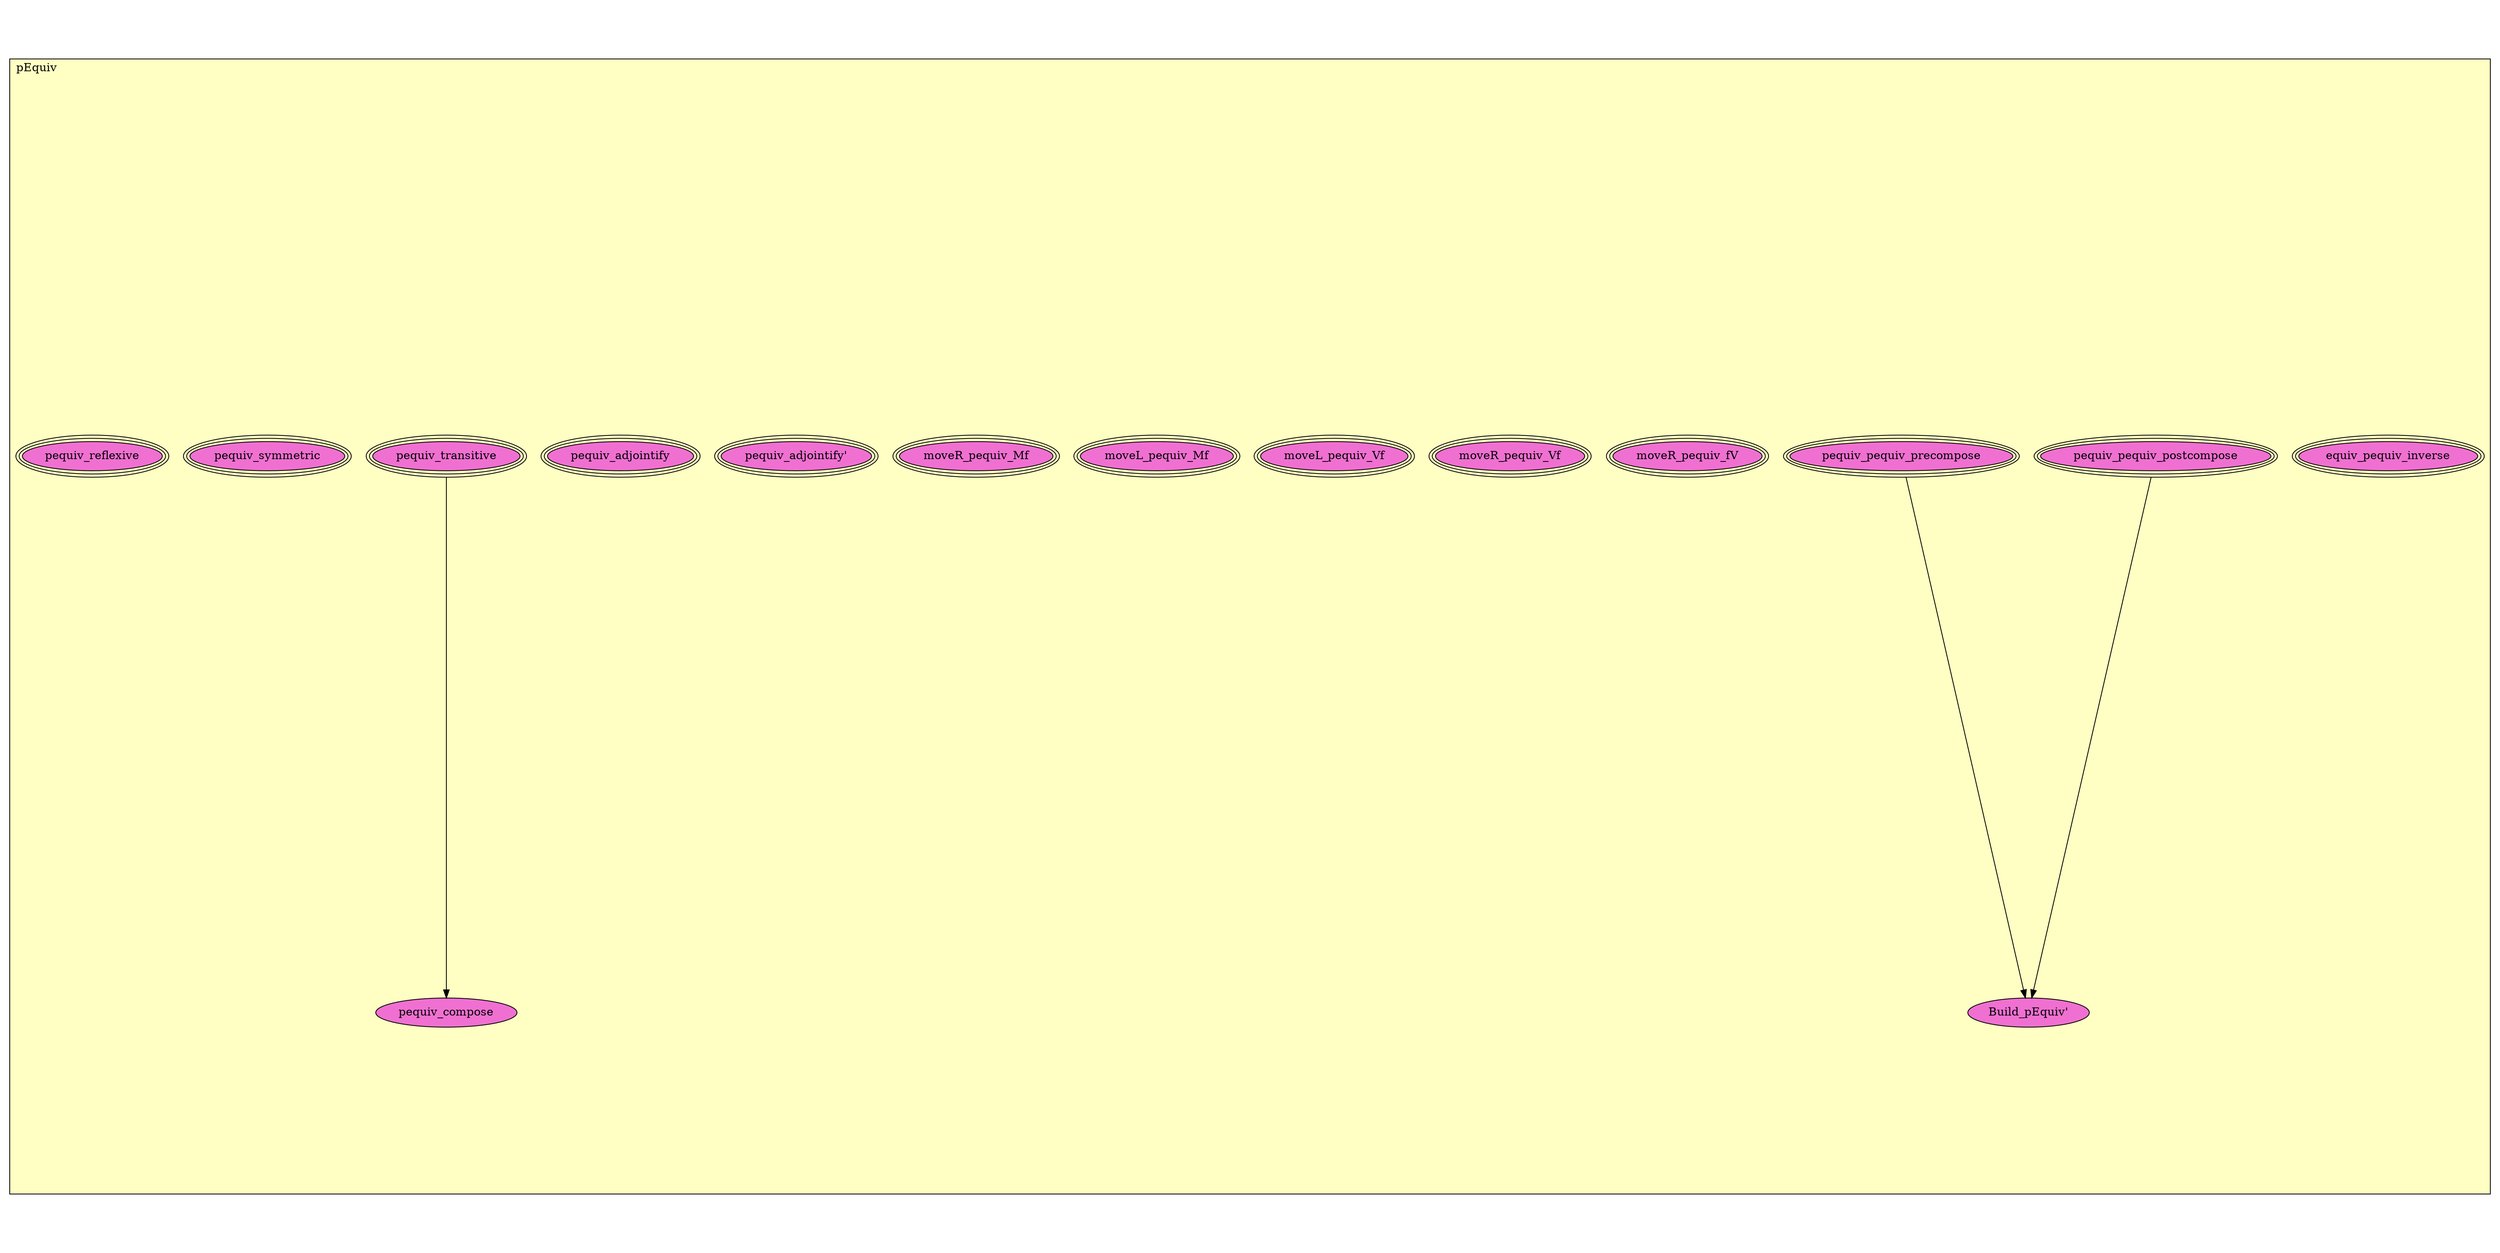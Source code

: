 digraph HoTT_Pointed_pEquiv {
  graph [ratio=0.5]
  node [style=filled]
pEquiv_equiv_pequiv_inverse [label="equiv_pequiv_inverse", URL=<pEquiv.html#equiv_pequiv_inverse>, peripheries=3, fillcolor="#F070D1"] ;
pEquiv_pequiv_pequiv_postcompose [label="pequiv_pequiv_postcompose", URL=<pEquiv.html#pequiv_pequiv_postcompose>, peripheries=3, fillcolor="#F070D1"] ;
pEquiv_pequiv_pequiv_precompose [label="pequiv_pequiv_precompose", URL=<pEquiv.html#pequiv_pequiv_precompose>, peripheries=3, fillcolor="#F070D1"] ;
pEquiv_moveR_pequiv_fV [label="moveR_pequiv_fV", URL=<pEquiv.html#moveR_pequiv_fV>, peripheries=3, fillcolor="#F070D1"] ;
pEquiv_moveR_pequiv_Vf [label="moveR_pequiv_Vf", URL=<pEquiv.html#moveR_pequiv_Vf>, peripheries=3, fillcolor="#F070D1"] ;
pEquiv_moveL_pequiv_Vf [label="moveL_pequiv_Vf", URL=<pEquiv.html#moveL_pequiv_Vf>, peripheries=3, fillcolor="#F070D1"] ;
pEquiv_moveL_pequiv_Mf [label="moveL_pequiv_Mf", URL=<pEquiv.html#moveL_pequiv_Mf>, peripheries=3, fillcolor="#F070D1"] ;
pEquiv_moveR_pequiv_Mf [label="moveR_pequiv_Mf", URL=<pEquiv.html#moveR_pequiv_Mf>, peripheries=3, fillcolor="#F070D1"] ;
pEquiv_pequiv_adjointify_ [label="pequiv_adjointify'", URL=<pEquiv.html#pequiv_adjointify'>, peripheries=3, fillcolor="#F070D1"] ;
pEquiv_pequiv_adjointify [label="pequiv_adjointify", URL=<pEquiv.html#pequiv_adjointify>, peripheries=3, fillcolor="#F070D1"] ;
pEquiv_Build_pEquiv_ [label="Build_pEquiv'", URL=<pEquiv.html#Build_pEquiv'>, fillcolor="#F070D1"] ;
pEquiv_pequiv_transitive [label="pequiv_transitive", URL=<pEquiv.html#pequiv_transitive>, peripheries=3, fillcolor="#F070D1"] ;
pEquiv_pequiv_compose [label="pequiv_compose", URL=<pEquiv.html#pequiv_compose>, fillcolor="#F070D1"] ;
pEquiv_pequiv_symmetric [label="pequiv_symmetric", URL=<pEquiv.html#pequiv_symmetric>, peripheries=3, fillcolor="#F070D1"] ;
pEquiv_pequiv_reflexive [label="pequiv_reflexive", URL=<pEquiv.html#pequiv_reflexive>, peripheries=3, fillcolor="#F070D1"] ;
  pEquiv_pequiv_pequiv_postcompose -> pEquiv_Build_pEquiv_ [] ;
  pEquiv_pequiv_pequiv_precompose -> pEquiv_Build_pEquiv_ [] ;
  pEquiv_pequiv_transitive -> pEquiv_pequiv_compose [] ;
subgraph cluster_pEquiv { label="pEquiv"; fillcolor="#FFFFC3"; labeljust=l; style=filled 
pEquiv_pequiv_reflexive; pEquiv_pequiv_symmetric; pEquiv_pequiv_compose; pEquiv_pequiv_transitive; pEquiv_Build_pEquiv_; pEquiv_pequiv_adjointify; pEquiv_pequiv_adjointify_; pEquiv_moveR_pequiv_Mf; pEquiv_moveL_pequiv_Mf; pEquiv_moveL_pequiv_Vf; pEquiv_moveR_pequiv_Vf; pEquiv_moveR_pequiv_fV; pEquiv_pequiv_pequiv_precompose; pEquiv_pequiv_pequiv_postcompose; pEquiv_equiv_pequiv_inverse; };
} /* END */
